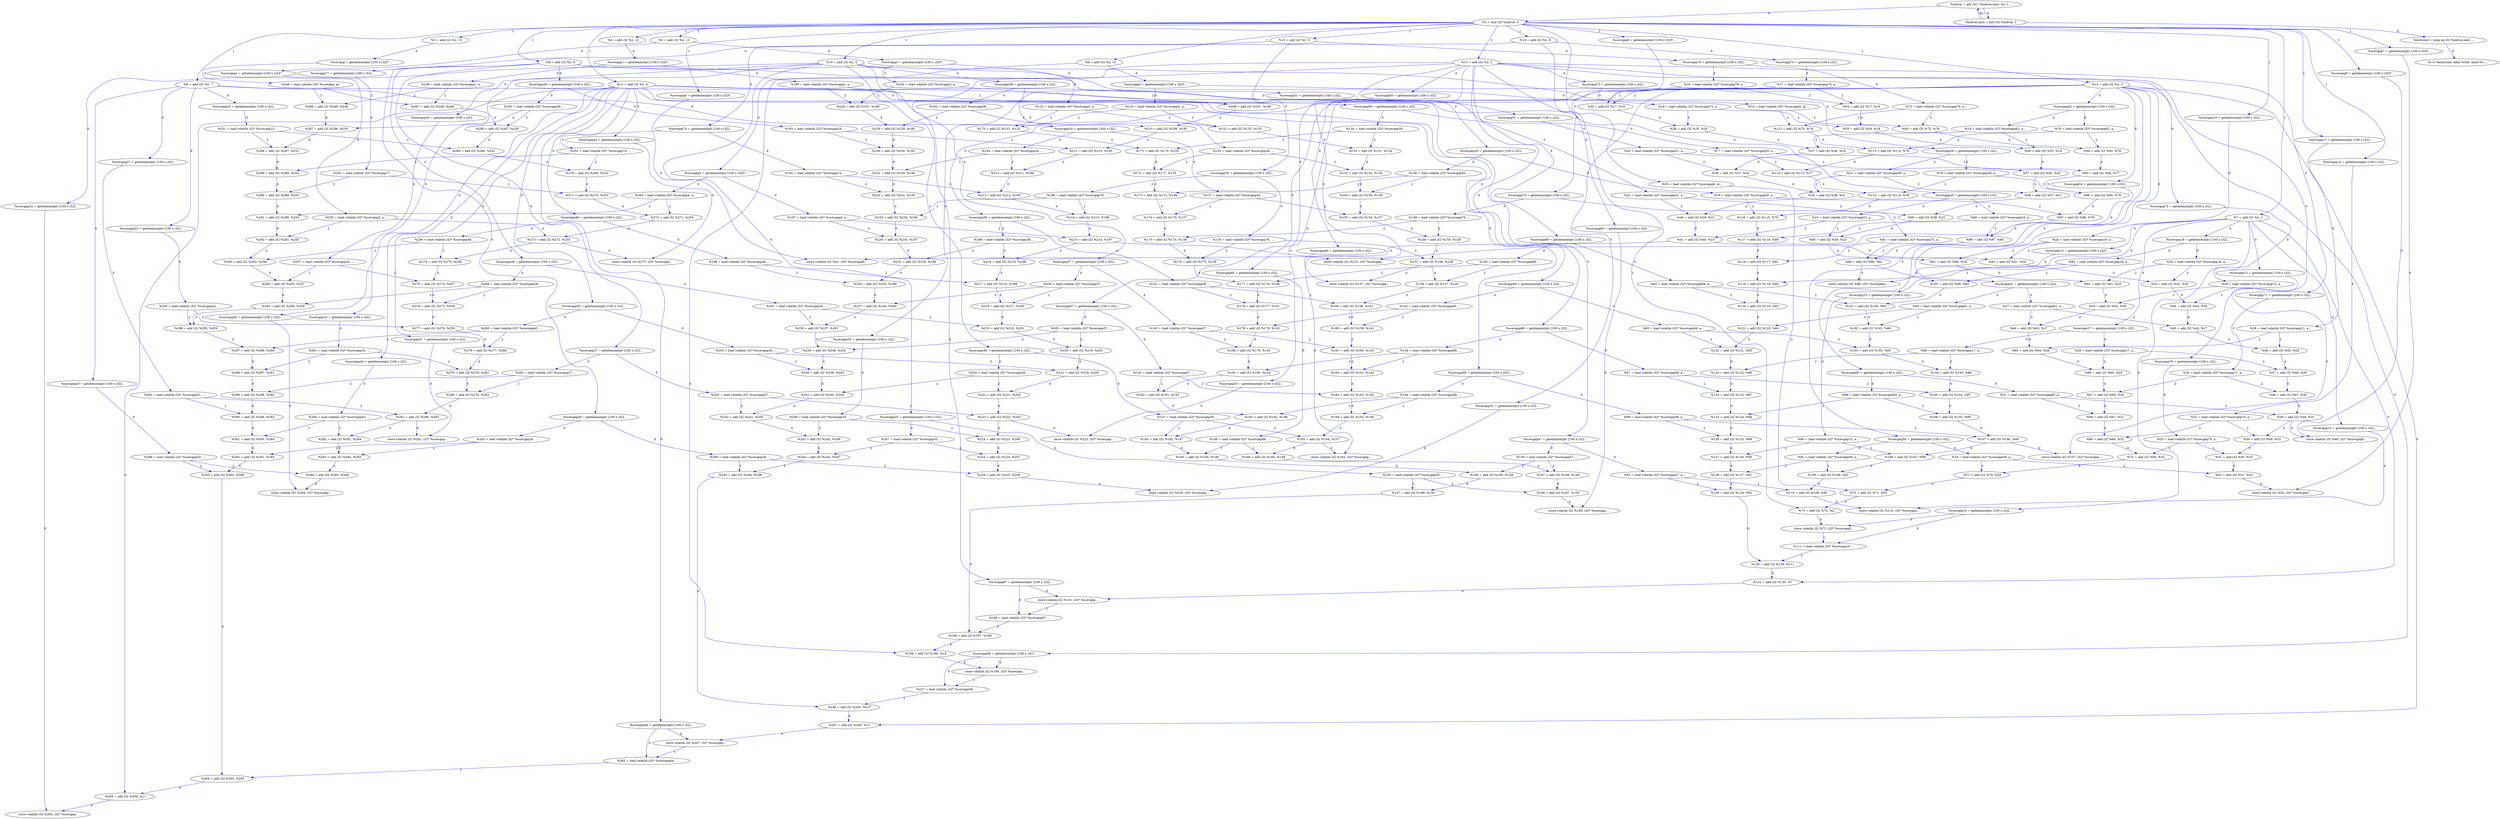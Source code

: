 digraph {
Node0x2b7f770[label="  %2 = mul i32 %indvar, 5"];
Node0x2b7f5f0[label="  %indvar = phi i32 [ %indvar.next, %1 ]..."];
Node0x2b7f5f0 -> Node0x2b7f770[label="0",color=blue];
Node0x2b6faf0[label="  %indvar.next = add i32 %indvar, 1"];
Node0x2b7f5f0 -> Node0x2b6faf0[label="0",color=blue];
Node0x2b7f920[label="  %3 = add i32 %2, 13"];
Node0x2b7f770 -> Node0x2b7f920[label="1",color=blue];
Node0x2b7fc80[label="  %4 = add i32 %2, 12"];
Node0x2b7f770 -> Node0x2b7fc80[label="1",color=blue];
Node0x2b7ffe0[label="  %5 = add i32 %2, 11"];
Node0x2b7f770 -> Node0x2b7ffe0[label="1",color=blue];
Node0x2b7d0a0[label="  %6 = add i32 %2, 10"];
Node0x2b7f770 -> Node0x2b7d0a0[label="1",color=blue];
Node0x2ab2a20[label="  %scevgep6 = getelementptr [100 x i32]*..."];
Node0x2b7f770 -> Node0x2ab2a20[label="1",color=blue];
Node0x2ab2bd0[label="  %scevgep7 = getelementptr [100 x i32]*..."];
Node0x2b7f770 -> Node0x2ab2bd0[label="1",color=blue];
Node0x2ab2d80[label="  %scevgep8 = getelementptr [100 x i32]*..."];
Node0x2b7f770 -> Node0x2ab2d80[label="1",color=blue];
Node0x2ab2f30[label="  %scevgep9 = getelementptr [100 x i32]*..."];
Node0x2b7f770 -> Node0x2ab2f30[label="1",color=blue];
Node0x2b87a70[label="  %scevgep10 = getelementptr [100 x i32]..."];
Node0x2b7f770 -> Node0x2b87a70[label="1",color=blue];
Node0x2b87be0[label="  %scevgep11 = getelementptr [100 x i32]..."];
Node0x2b7f770 -> Node0x2b87be0[label="1",color=blue];
Node0x2b87f70[label="  %7 = add i32 %2, 1"];
Node0x2b7f770 -> Node0x2b87f70[label="1",color=blue];
Node0x2b8a720[label="  %scevgep19 = getelementptr [100 x i32]..."];
Node0x2b7f770 -> Node0x2b8a720[label="1",color=blue];
Node0x2b88ec0[label="  %8 = add i32 %2, 7"];
Node0x2b7f770 -> Node0x2b88ec0[label="1",color=blue];
Node0x2b8c6c0[label="  %9 = add i32 %2, 6"];
Node0x2b7f770 -> Node0x2b8c6c0[label="1",color=blue];
Node0x2b88fd0[label="  %10 = add i32 %2, 5"];
Node0x2b7f770 -> Node0x2b88fd0[label="1",color=blue];
Node0x2b5a5a0[label="  %11 = add i32 %2, 4"];
Node0x2b7f770 -> Node0x2b5a5a0[label="1",color=blue];
Node0x2ab1d30[label="  %12 = add i32 %2, 3"];
Node0x2b7f770 -> Node0x2ab1d30[label="1",color=blue];
Node0x2b80340[label="  %13 = add i32 %2, 2"];
Node0x2b7f770 -> Node0x2b80340[label="1",color=blue];
Node0x2abaee0[label="  %14 = add i32 %2, 8"];
Node0x2b7f770 -> Node0x2abaee0[label="1",color=blue];
Node0x2b56960[label="  %15 = add i32 %2, 9"];
Node0x2b7f770 -> Node0x2b56960[label="1",color=blue];
Node0x2b6c450[label="  %73 = add i32 %72, %2"];
Node0x2b7f770 -> Node0x2b6c450[label="1",color=blue];
Node0x2b7fad0[label="  %scevgep = getelementptr [100 x i32]* ..."];
Node0x2b7f920 -> Node0x2b7fad0[label="0",color=blue];
Node0x2ba3c80[label="  %248 = load volatile i32* %scevgep, al..."];
Node0x2b7fad0 -> Node0x2ba3c80[label="0",color=blue];
Node0x2b7fe30[label="  %scevgep1 = getelementptr [100 x i32]*..."];
Node0x2b7fc80 -> Node0x2b7fe30[label="0",color=blue];
Node0x2ba0560[label="  %190 = load volatile i32* %scevgep1, a..."];
Node0x2b7fe30 -> Node0x2ba0560[label="0",color=blue];
Node0x2ba3d60[label="  %249 = load volatile i32* %scevgep1, a..."];
Node0x2b7fe30 -> Node0x2ba3d60[label="0",color=blue];
Node0x2b80190[label="  %scevgep2 = getelementptr [100 x i32]*..."];
Node0x2b7ffe0 -> Node0x2b80190[label="0",color=blue];
Node0x2b81d70[label="  %scevgep3 = getelementptr [100 x i32]*..."];
Node0x2b7ffe0 -> Node0x2b81d70[label="0",color=blue];
Node0x2ba42a0[label="  %255 = load volatile i32* %scevgep2, a..."];
Node0x2b80190 -> Node0x2ba42a0[label="0",color=blue];
Node0x2b70f40[label="  %132 = load volatile i32* %scevgep3, a..."];
Node0x2b81d70 -> Node0x2b70f40[label="0",color=blue];
Node0x2ba0640[label="  %191 = load volatile i32* %scevgep3, a..."];
Node0x2b81d70 -> Node0x2ba0640[label="0",color=blue];
Node0x2b7d250[label="  %scevgep4 = getelementptr [100 x i32]*..."];
Node0x2b7d0a0 -> Node0x2b7d250[label="0",color=blue];
Node0x2b7c660[label="  %scevgep5 = getelementptr [100 x i32]*..."];
Node0x2b7d0a0 -> Node0x2b7c660[label="0",color=blue];
Node0x2ba0b80[label="  %197 = load volatile i32* %scevgep4, a..."];
Node0x2b7d250 -> Node0x2ba0b80[label="0",color=blue];
Node0x2ba41c0[label="  %254 = load volatile i32* %scevgep4, a..."];
Node0x2b7d250 -> Node0x2ba41c0[label="0",color=blue];
Node0x2b6c6f0[label="  %74 = load volatile i32* %scevgep5, al..."];
Node0x2b7c660 -> Node0x2b6c6f0[label="0",color=blue];
Node0x2b71020[label="  %133 = load volatile i32* %scevgep5, a..."];
Node0x2b7c660 -> Node0x2b71020[label="0",color=blue];
Node0x2b61960[label="  %53 = load volatile i32* %scevgep6, al..."];
Node0x2ab2a20 -> Node0x2b61960[label="0",color=blue];
Node0x2b61880[label="  store volatile i32 %52, i32* %scevgep7..."];
Node0x2ab2bd0 -> Node0x2b61880[label="0",color=blue];
Node0x2b61500[label="  store volatile i32 %49, i32* %scevgep8..."];
Node0x2ab2d80 -> Node0x2b61500[label="0",color=blue];
Node0x2b63cc0[label="  store volatile i32 %41, i32* %scevgep9..."];
Node0x2ab2f30 -> Node0x2b63cc0[label="0",color=blue];
Node0x2b5e310[label="  %32 = load volatile i32* %scevgep10, a..."];
Node0x2b87a70 -> Node0x2b5e310[label="0",color=blue];
Node0x2b693a0[label="  %28 = load volatile i32* %scevgep11, a..."];
Node0x2b87be0 -> Node0x2b693a0[label="0",color=blue];
Node0x2b88120[label="  %scevgep12 = getelementptr [100 x i32]..."];
Node0x2b87f70 -> Node0x2b88120[label="0",color=blue];
Node0x2b882d0[label="  %scevgep13 = getelementptr [100 x i32]..."];
Node0x2b87f70 -> Node0x2b882d0[label="0",color=blue];
Node0x2b88480[label="  %scevgep14 = getelementptr [100 x i32]..."];
Node0x2b87f70 -> Node0x2b88480[label="0",color=blue];
Node0x2b88630[label="  %scevgep15 = getelementptr [100 x i32]..."];
Node0x2b87f70 -> Node0x2b88630[label="0",color=blue];
Node0x2b887e0[label="  %scevgep16 = getelementptr [100 x i32]..."];
Node0x2b87f70 -> Node0x2b887e0[label="0",color=blue];
Node0x2b88990[label="  %scevgep17 = getelementptr [100 x i32]..."];
Node0x2b87f70 -> Node0x2b88990[label="0",color=blue];
Node0x2b88b40[label="  %scevgep18 = getelementptr [100 x i32]..."];
Node0x2b87f70 -> Node0x2b88b40[label="0",color=blue];
Node0x2b70ca0[label="  %131 = add i32 %130, %7"];
Node0x2b87f70 -> Node0x2b70ca0[label="0",color=blue];
Node0x2b6af60[label="  store volatile i32 %110, i32* %scevgep..."];
Node0x2b88120 -> Node0x2b6af60[label="0",color=blue];
Node0x2b6abe0[label="  store volatile i32 %107, i32* %scevgep..."];
Node0x2b882d0 -> Node0x2b6abe0[label="0",color=blue];
Node0x2b6ddb0[label="  store volatile i32 %99, i32* %scevgep1..."];
Node0x2b88480 -> Node0x2b6ddb0[label="0",color=blue];
Node0x2b6d4f0[label="  %90 = load volatile i32* %scevgep15, a..."];
Node0x2b88630 -> Node0x2b6d4f0[label="0",color=blue];
Node0x2b6c530[label="  store volatile i32 %73, i32* %scevgep1..."];
Node0x2b887e0 -> Node0x2b6c530[label="0",color=blue];
Node0x2b6b040[label="  %111 = load volatile i32* %scevgep16, ..."];
Node0x2b887e0 -> Node0x2b6b040[label="0",color=blue];
Node0x2b5e070[label="  %29 = load volatile i32* %scevgep17, a..."];
Node0x2b88990 -> Node0x2b5e070[label="0",color=blue];
Node0x2b6d170[label="  %86 = load volatile i32* %scevgep17, a..."];
Node0x2b88990 -> Node0x2b6d170[label="0",color=blue];
Node0x2b69100[label="  %25 = load volatile i32* %scevgep18, a..."];
Node0x2b88b40 -> Node0x2b69100[label="0",color=blue];
Node0x2b6cdf0[label="  %82 = load volatile i32* %scevgep18, a..."];
Node0x2b88b40 -> Node0x2b6cdf0[label="0",color=blue];
Node0x2b69020[label="  %24 = load volatile i32* %scevgep19, a..."];
Node0x2b8a720 -> Node0x2b69020[label="0",color=blue];
Node0x2b8bca0[label="  %scevgep20 = getelementptr [100 x i32]..."];
Node0x2b88ec0 -> Node0x2b8bca0[label="0",color=blue];
Node0x2b8be50[label="  %scevgep21 = getelementptr [100 x i32]..."];
Node0x2b88ec0 -> Node0x2b8be50[label="0",color=blue];
Node0x2b8c000[label="  %scevgep22 = getelementptr [100 x i32]..."];
Node0x2b88ec0 -> Node0x2b8c000[label="0",color=blue];
Node0x2b8c1b0[label="  %scevgep23 = getelementptr [100 x i32]..."];
Node0x2b88ec0 -> Node0x2b8c1b0[label="0",color=blue];
Node0x2b8c360[label="  %scevgep24 = getelementptr [100 x i32]..."];
Node0x2b88ec0 -> Node0x2b8c360[label="0",color=blue];
Node0x2b8c510[label="  %scevgep25 = getelementptr [100 x i32]..."];
Node0x2b88ec0 -> Node0x2b8c510[label="0",color=blue];
Node0x2ba4c40[label="  %266 = load volatile i32* %scevgep20, ..."];
Node0x2b8bca0 -> Node0x2ba4c40[label="0",color=blue];
Node0x2ba49a0[label="  %263 = load volatile i32* %scevgep21, ..."];
Node0x2b8be50 -> Node0x2ba49a0[label="0",color=blue];
Node0x2ba4620[label="  %259 = load volatile i32* %scevgep22, ..."];
Node0x2b8c000 -> Node0x2ba4620[label="0",color=blue];
Node0x2ba3f20[label="  %251 = load volatile i32* %scevgep23, ..."];
Node0x2b8c1b0 -> Node0x2ba3f20[label="0",color=blue];
Node0x2b713a0[label="  %137 = load volatile i32* %scevgep24, ..."];
Node0x2b8c360 -> Node0x2b713a0[label="0",color=blue];
Node0x2ba08e0[label="  %194 = load volatile i32* %scevgep24, ..."];
Node0x2b8c360 -> Node0x2ba08e0[label="0",color=blue];
Node0x2b1a2c0[label="  %23 = load volatile i32* %scevgep25, a..."];
Node0x2b8c510 -> Node0x2b1a2c0[label="0",color=blue];
Node0x2b6cc30[label="  %80 = load volatile i32* %scevgep25, a..."];
Node0x2b8c510 -> Node0x2b6cc30[label="0",color=blue];
Node0x2b8cab0[label="  %scevgep26 = getelementptr [100 x i32]..."];
Node0x2b8c6c0 -> Node0x2b8cab0[label="0",color=blue];
Node0x2b8cc30[label="  %scevgep27 = getelementptr [100 x i32]..."];
Node0x2b8c6c0 -> Node0x2b8cc30[label="0",color=blue];
Node0x2b8cde0[label="  %scevgep28 = getelementptr [100 x i32]..."];
Node0x2b8c6c0 -> Node0x2b8cde0[label="0",color=blue];
Node0x2b8d1d0[label="  %scevgep29 = getelementptr [100 x i32]..."];
Node0x2b8c6c0 -> Node0x2b8d1d0[label="0",color=blue];
Node0x2b8d350[label="  %scevgep30 = getelementptr [100 x i32]..."];
Node0x2b8c6c0 -> Node0x2b8d350[label="0",color=blue];
Node0x2b8d500[label="  %scevgep31 = getelementptr [100 x i32]..."];
Node0x2b8c6c0 -> Node0x2b8d500[label="0",color=blue];
Node0x2ba1520[label="  %208 = load volatile i32* %scevgep26, ..."];
Node0x2b8cab0 -> Node0x2ba1520[label="0",color=blue];
Node0x2ba4b60[label="  %265 = load volatile i32* %scevgep26, ..."];
Node0x2b8cab0 -> Node0x2ba4b60[label="0",color=blue];
Node0x2ba1280[label="  %205 = load volatile i32* %scevgep27, ..."];
Node0x2b8cc30 -> Node0x2ba1280[label="0",color=blue];
Node0x2ba48c0[label="  %262 = load volatile i32* %scevgep27, ..."];
Node0x2b8cc30 -> Node0x2ba48c0[label="0",color=blue];
Node0x2ba0f00[label="  %201 = load volatile i32* %scevgep28, ..."];
Node0x2b8cde0 -> Node0x2ba0f00[label="0",color=blue];
Node0x2ba4540[label="  %258 = load volatile i32* %scevgep28, ..."];
Node0x2b8cde0 -> Node0x2ba4540[label="0",color=blue];
Node0x2ba0800[label="  %193 = load volatile i32* %scevgep29, ..."];
Node0x2b8d1d0 -> Node0x2ba0800[label="0",color=blue];
Node0x2ba3e40[label="  %250 = load volatile i32* %scevgep29, ..."];
Node0x2b8d1d0 -> Node0x2ba3e40[label="0",color=blue];
Node0x2b6cb50[label="  %79 = load volatile i32* %scevgep30, a..."];
Node0x2b8d350 -> Node0x2b6cb50[label="0",color=blue];
Node0x2b712c0[label="  %136 = load volatile i32* %scevgep30, ..."];
Node0x2b8d350 -> Node0x2b712c0[label="0",color=blue];
Node0x2b1a1e0[label="  %22 = load volatile i32* %scevgep31, a..."];
Node0x2b8d500 -> Node0x2b1a1e0[label="0",color=blue];
Node0x2b670a0[label="  %scevgep32 = getelementptr [100 x i32]..."];
Node0x2b88fd0 -> Node0x2b670a0[label="0",color=blue];
Node0x2b67220[label="  %scevgep33 = getelementptr [100 x i32]..."];
Node0x2b88fd0 -> Node0x2b67220[label="0",color=blue];
Node0x2b675d0[label="  %scevgep34 = getelementptr [100 x i32]..."];
Node0x2b88fd0 -> Node0x2b675d0[label="0",color=blue];
Node0x2abb720[label="  %scevgep35 = getelementptr [100 x i32]..."];
Node0x2b88fd0 -> Node0x2abb720[label="0",color=blue];
Node0x2b7f400[label="  %scevgep36 = getelementptr [100 x i32]..."];
Node0x2b88fd0 -> Node0x2b7f400[label="0",color=blue];
Node0x2b8baf0[label="  %scevgep37 = getelementptr [100 x i32]..."];
Node0x2b88fd0 -> Node0x2b8baf0[label="0",color=blue];
Node0x2b54f60[label="  %scevgep38 = getelementptr [100 x i32]..."];
Node0x2b88fd0 -> Node0x2b54f60[label="0",color=blue];
Node0x2b1a410[label="  %scevgep39 = getelementptr [100 x i32]..."];
Node0x2b88fd0 -> Node0x2b1a410[label="0",color=blue];
Node0x2b6fa10[label="  store volatile i32 %305, i32* %scevgep..."];
Node0x2b670a0 -> Node0x2b6fa10[label="0",color=blue];
Node0x2ba47e0[label="  %261 = load volatile i32* %scevgep33, ..."];
Node0x2b67220 -> Node0x2ba47e0[label="0",color=blue];
Node0x2ba4460[label="  %257 = load volatile i32* %scevgep34, ..."];
Node0x2b675d0 -> Node0x2ba4460[label="0",color=blue];
Node0x2b71f00[label="  %150 = load volatile i32* %scevgep35, ..."];
Node0x2abb720 -> Node0x2b71f00[label="0",color=blue];
Node0x2ba1440[label="  %207 = load volatile i32* %scevgep35, ..."];
Node0x2abb720 -> Node0x2ba1440[label="0",color=blue];
Node0x2b71c60[label="  %147 = load volatile i32* %scevgep36, ..."];
Node0x2b7f400 -> Node0x2b71c60[label="0",color=blue];
Node0x2ba11a0[label="  %204 = load volatile i32* %scevgep36, ..."];
Node0x2b7f400 -> Node0x2ba11a0[label="0",color=blue];
Node0x2b718e0[label="  %143 = load volatile i32* %scevgep37, ..."];
Node0x2b8baf0 -> Node0x2b718e0[label="0",color=blue];
Node0x2ba0e20[label="  %200 = load volatile i32* %scevgep37, ..."];
Node0x2b8baf0 -> Node0x2ba0e20[label="0",color=blue];
Node0x2b711e0[label="  %135 = load volatile i32* %scevgep38, ..."];
Node0x2b54f60 -> Node0x2b711e0[label="0",color=blue];
Node0x2ba0720[label="  %192 = load volatile i32* %scevgep38, ..."];
Node0x2b54f60 -> Node0x2ba0720[label="0",color=blue];
Node0x2b1a100[label="  %21 = load volatile i32* %scevgep39, a..."];
Node0x2b1a410 -> Node0x2b1a100[label="0",color=blue];
Node0x2b6ca70[label="  %78 = load volatile i32* %scevgep39, a..."];
Node0x2b1a410 -> Node0x2b6ca70[label="0",color=blue];
Node0x2b80510[label="  %scevgep40 = getelementptr [100 x i32]..."];
Node0x2b5a5a0 -> Node0x2b80510[label="0",color=blue];
Node0x2ab43e0[label="  %scevgep41 = getelementptr [100 x i32]..."];
Node0x2b5a5a0 -> Node0x2ab43e0[label="0",color=blue];
Node0x2a9b840[label="  %scevgep42 = getelementptr [100 x i32]..."];
Node0x2b5a5a0 -> Node0x2a9b840[label="0",color=blue];
Node0x2a9b9e0[label="  %scevgep43 = getelementptr [100 x i32]..."];
Node0x2b5a5a0 -> Node0x2a9b9e0[label="0",color=blue];
Node0x2a9bb80[label="  %scevgep44 = getelementptr [100 x i32]..."];
Node0x2b5a5a0 -> Node0x2a9bb80[label="0",color=blue];
Node0x2a9d350[label="  %scevgep45 = getelementptr [100 x i32]..."];
Node0x2b5a5a0 -> Node0x2a9d350[label="0",color=blue];
Node0x2a9d690[label="  %scevgep46 = getelementptr [100 x i32]..."];
Node0x2b5a5a0 -> Node0x2a9d690[label="0",color=blue];
Node0x2a9d830[label="  %scevgep47 = getelementptr [100 x i32]..."];
Node0x2b5a5a0 -> Node0x2a9d830[label="0",color=blue];
Node0x2a9dae0[label="  %scevgep48 = getelementptr [100 x i32]..."];
Node0x2b5a5a0 -> Node0x2a9dae0[label="0",color=blue];
Node0x2ab02b0[label="  %scevgep49 = getelementptr [100 x i32]..."];
Node0x2b5a5a0 -> Node0x2ab02b0[label="0",color=blue];
Node0x2ab2710[label="  %scevgep50 = getelementptr [100 x i32]..."];
Node0x2b5a5a0 -> Node0x2ab2710[label="0",color=blue];
Node0x2aaf780[label="  %scevgep51 = getelementptr [100 x i32]..."];
Node0x2b5a5a0 -> Node0x2aaf780[label="0",color=blue];
Node0x2b6f930[label="  %305 = add i32 %304, %11"];
Node0x2b5a5a0 -> Node0x2b6f930[label="0",color=blue];
Node0x2b6e6d0[label="  store volatile i32 %284, i32* %scevgep..."];
Node0x2b80510 -> Node0x2b6e6d0[label="0",color=blue];
Node0x2b6e2f0[label="  store volatile i32 %281, i32* %scevgep..."];
Node0x2ab43e0 -> Node0x2b6e2f0[label="0",color=blue];
Node0x2ba5340[label="  store volatile i32 %273, i32* %scevgep..."];
Node0x2a9b840 -> Node0x2ba5340[label="0",color=blue];
Node0x2ba4a80[label="  %264 = load volatile i32* %scevgep43, ..."];
Node0x2a9b9e0 -> Node0x2ba4a80[label="0",color=blue];
Node0x2ba3ac0[label="  store volatile i32 %247, i32* %scevgep..."];
Node0x2a9bb80 -> Node0x2ba3ac0[label="0",color=blue];
Node0x2b6e7b0[label="  %285 = load volatile i32* %scevgep44, ..."];
Node0x2a9bb80 -> Node0x2b6e7b0[label="0",color=blue];
Node0x2ba10c0[label="  %203 = load volatile i32* %scevgep45, ..."];
Node0x2a9d350 -> Node0x2ba10c0[label="0",color=blue];
Node0x2ba4700[label="  %260 = load volatile i32* %scevgep45, ..."];
Node0x2a9d350 -> Node0x2ba4700[label="0",color=blue];
Node0x2ba0d40[label="  %199 = load volatile i32* %scevgep46, ..."];
Node0x2a9d690 -> Node0x2ba0d40[label="0",color=blue];
Node0x2ba4380[label="  %256 = load volatile i32* %scevgep46, ..."];
Node0x2a9d690 -> Node0x2ba4380[label="0",color=blue];
Node0x2b6d6b0[label="  %92 = load volatile i32* %scevgep47, a..."];
Node0x2a9d830 -> Node0x2b6d6b0[label="0",color=blue];
Node0x2b71e20[label="  %149 = load volatile i32* %scevgep47, ..."];
Node0x2a9d830 -> Node0x2b71e20[label="0",color=blue];
Node0x2b6d410[label="  %89 = load volatile i32* %scevgep48, a..."];
Node0x2a9dae0 -> Node0x2b6d410[label="0",color=blue];
Node0x2b71b80[label="  %146 = load volatile i32* %scevgep48, ..."];
Node0x2a9dae0 -> Node0x2b71b80[label="0",color=blue];
Node0x2b6d090[label="  %85 = load volatile i32* %scevgep49, a..."];
Node0x2ab02b0 -> Node0x2b6d090[label="0",color=blue];
Node0x2b71800[label="  %142 = load volatile i32* %scevgep49, ..."];
Node0x2ab02b0 -> Node0x2b71800[label="0",color=blue];
Node0x2b6c990[label="  %77 = load volatile i32* %scevgep50, a..."];
Node0x2ab2710 -> Node0x2b6c990[label="0",color=blue];
Node0x2b71100[label="  %134 = load volatile i32* %scevgep50, ..."];
Node0x2ab2710 -> Node0x2b71100[label="0",color=blue];
Node0x2b1a020[label="  %20 = load volatile i32* %scevgep51, a..."];
Node0x2aaf780 -> Node0x2b1a020[label="0",color=blue];
Node0x2b66e60[label="  %scevgep52 = getelementptr [100 x i32]..."];
Node0x2ab1d30 -> Node0x2b66e60[label="0",color=blue];
Node0x2b673d0[label="  %scevgep53 = getelementptr [100 x i32]..."];
Node0x2ab1d30 -> Node0x2b673d0[label="0",color=blue];
Node0x2b79170[label="  %scevgep54 = getelementptr [100 x i32]..."];
Node0x2ab1d30 -> Node0x2b79170[label="0",color=blue];
Node0x2b79370[label="  %scevgep55 = getelementptr [100 x i32]..."];
Node0x2ab1d30 -> Node0x2b79370[label="0",color=blue];
Node0x2b79570[label="  %scevgep56 = getelementptr [100 x i32]..."];
Node0x2ab1d30 -> Node0x2b79570[label="0",color=blue];
Node0x2b79a80[label="  %scevgep57 = getelementptr [100 x i32]..."];
Node0x2ab1d30 -> Node0x2b79a80[label="0",color=blue];
Node0x2b7c190[label="  %scevgep58 = getelementptr [100 x i32]..."];
Node0x2ab1d30 -> Node0x2b7c190[label="0",color=blue];
Node0x2b7caf0[label="  %scevgep59 = getelementptr [100 x i32]..."];
Node0x2ab1d30 -> Node0x2b7caf0[label="0",color=blue];
Node0x2b7ccf0[label="  %scevgep60 = getelementptr [100 x i32]..."];
Node0x2ab1d30 -> Node0x2b7ccf0[label="0",color=blue];
Node0x2b79770[label="  %scevgep61 = getelementptr [100 x i32]..."];
Node0x2ab1d30 -> Node0x2b79770[label="0",color=blue];
Node0x2b7d7c0[label="  %scevgep62 = getelementptr [100 x i32]..."];
Node0x2ab1d30 -> Node0x2b7d7c0[label="0",color=blue];
Node0x2ba39e0[label="  %247 = add i32 %246, %12"];
Node0x2ab1d30 -> Node0x2ba39e0[label="0",color=blue];
Node0x2ba2780[label="  store volatile i32 %226, i32* %scevgep..."];
Node0x2b66e60 -> Node0x2ba2780[label="0",color=blue];
Node0x2ba2400[label="  store volatile i32 %223, i32* %scevgep..."];
Node0x2b673d0 -> Node0x2ba2400[label="0",color=blue];
Node0x2ba1c20[label="  store volatile i32 %215, i32* %scevgep..."];
Node0x2b79170 -> Node0x2ba1c20[label="0",color=blue];
Node0x2ba1360[label="  %206 = load volatile i32* %scevgep55, ..."];
Node0x2b79370 -> Node0x2ba1360[label="0",color=blue];
Node0x2ba03a0[label="  store volatile i32 %189, i32* %scevgep..."];
Node0x2b79570 -> Node0x2ba03a0[label="0",color=blue];
Node0x2ba2860[label="  %227 = load volatile i32* %scevgep56, ..."];
Node0x2b79570 -> Node0x2ba2860[label="0",color=blue];
Node0x2b71aa0[label="  %145 = load volatile i32* %scevgep57, ..."];
Node0x2b79a80 -> Node0x2b71aa0[label="0",color=blue];
Node0x2ba0fe0[label="  %202 = load volatile i32* %scevgep57, ..."];
Node0x2b79a80 -> Node0x2ba0fe0[label="0",color=blue];
Node0x2b71720[label="  %141 = load volatile i32* %scevgep58, ..."];
Node0x2b7c190 -> Node0x2b71720[label="0",color=blue];
Node0x2ba0c60[label="  %198 = load volatile i32* %scevgep58, ..."];
Node0x2b7c190 -> Node0x2ba0c60[label="0",color=blue];
Node0x2b5e4d0[label="  %34 = load volatile i32* %scevgep59, a..."];
Node0x2b7caf0 -> Node0x2b5e4d0[label="0",color=blue];
Node0x2b6d5d0[label="  %91 = load volatile i32* %scevgep59, a..."];
Node0x2b7caf0 -> Node0x2b6d5d0[label="0",color=blue];
Node0x2b5e230[label="  %31 = load volatile i32* %scevgep60, a..."];
Node0x2b7ccf0 -> Node0x2b5e230[label="0",color=blue];
Node0x2b6d330[label="  %88 = load volatile i32* %scevgep60, a..."];
Node0x2b7ccf0 -> Node0x2b6d330[label="0",color=blue];
Node0x2b692c0[label="  %27 = load volatile i32* %scevgep61, a..."];
Node0x2b79770 -> Node0x2b692c0[label="0",color=blue];
Node0x2b6cfb0[label="  %84 = load volatile i32* %scevgep61, a..."];
Node0x2b79770 -> Node0x2b6cfb0[label="0",color=blue];
Node0x2b1ab90[label="  %19 = load volatile i32* %scevgep62, a..."];
Node0x2b7d7c0 -> Node0x2b1ab90[label="0",color=blue];
Node0x2b6c8b0[label="  %76 = load volatile i32* %scevgep62, a..."];
Node0x2b7d7c0 -> Node0x2b6c8b0[label="0",color=blue];
Node0x2b88cf0[label="  %scevgep63 = getelementptr [100 x i32]..."];
Node0x2b80340 -> Node0x2b88cf0[label="0",color=blue];
Node0x2b8c870[label="  %scevgep64 = getelementptr [100 x i32]..."];
Node0x2b80340 -> Node0x2b8c870[label="0",color=blue];
Node0x2b8cf90[label="  %scevgep65 = getelementptr [100 x i32]..."];
Node0x2b80340 -> Node0x2b8cf90[label="0",color=blue];
Node0x2b59b70[label="  %scevgep66 = getelementptr [100 x i32]..."];
Node0x2b80340 -> Node0x2b59b70[label="0",color=blue];
Node0x2a9d4f0[label="  %scevgep67 = getelementptr [100 x i32]..."];
Node0x2b80340 -> Node0x2a9d4f0[label="0",color=blue];
Node0x2ab24a0[label="  %scevgep68 = getelementptr [100 x i32]..."];
Node0x2b80340 -> Node0x2ab24a0[label="0",color=blue];
Node0x2b577d0[label="  %scevgep69 = getelementptr [100 x i32]..."];
Node0x2b80340 -> Node0x2b577d0[label="0",color=blue];
Node0x2aaf4a0[label="  %scevgep70 = getelementptr [100 x i32]..."];
Node0x2b80340 -> Node0x2aaf4a0[label="0",color=blue];
Node0x2aaf580[label="  %scevgep71 = getelementptr [100 x i32]..."];
Node0x2b80340 -> Node0x2aaf580[label="0",color=blue];
Node0x2ab8680[label="  %scevgep72 = getelementptr [100 x i32]..."];
Node0x2b80340 -> Node0x2ab8680[label="0",color=blue];
Node0x2ab8760[label="  %scevgep73 = getelementptr [100 x i32]..."];
Node0x2b80340 -> Node0x2ab8760[label="0",color=blue];
Node0x2ba02c0[label="  %189 = add i32 %188, %13"];
Node0x2b80340 -> Node0x2ba02c0[label="0",color=blue];
Node0x2b9f060[label="  store volatile i32 %168, i32* %scevgep..."];
Node0x2b88cf0 -> Node0x2b9f060[label="0",color=blue];
Node0x2b9ece0[label="  store volatile i32 %165, i32* %scevgep..."];
Node0x2b8c870 -> Node0x2b9ece0[label="0",color=blue];
Node0x2b9e500[label="  store volatile i32 %157, i32* %scevgep..."];
Node0x2b8cf90 -> Node0x2b9e500[label="0",color=blue];
Node0x2b71d40[label="  %148 = load volatile i32* %scevgep66, ..."];
Node0x2b59b70 -> Node0x2b71d40[label="0",color=blue];
Node0x2b70d80[label="  store volatile i32 %131, i32* %scevgep..."];
Node0x2a9d4f0 -> Node0x2b70d80[label="0",color=blue];
Node0x2b9f140[label="  %169 = load volatile i32* %scevgep67, ..."];
Node0x2a9d4f0 -> Node0x2b9f140[label="0",color=blue];
Node0x2b6d250[label="  %87 = load volatile i32* %scevgep68, a..."];
Node0x2ab24a0 -> Node0x2b6d250[label="0",color=blue];
Node0x2b719c0[label="  %144 = load volatile i32* %scevgep68, ..."];
Node0x2ab24a0 -> Node0x2b719c0[label="0",color=blue];
Node0x2b6ced0[label="  %83 = load volatile i32* %scevgep69, a..."];
Node0x2b577d0 -> Node0x2b6ced0[label="0",color=blue];
Node0x2b71640[label="  %140 = load volatile i32* %scevgep69, ..."];
Node0x2b577d0 -> Node0x2b71640[label="0",color=blue];
Node0x2b5e3f0[label="  %33 = load volatile i32* %scevgep70, a..."];
Node0x2aaf4a0 -> Node0x2b5e3f0[label="0",color=blue];
Node0x2b5e150[label="  %30 = load volatile i32* %scevgep71, a..."];
Node0x2aaf580 -> Node0x2b5e150[label="0",color=blue];
Node0x2b691e0[label="  %26 = load volatile i32* %scevgep72, a..."];
Node0x2ab8680 -> Node0x2b691e0[label="0",color=blue];
Node0x2b1aab0[label="  %18 = load volatile i32* %scevgep73, a..."];
Node0x2ab8760 -> Node0x2b1aab0[label="0",color=blue];
Node0x2abafc0[label="  %scevgep74 = getelementptr [100 x i32]..."];
Node0x2abaee0 -> Node0x2abafc0[label="0",color=blue];
Node0x2b8dd00[label="  %scevgep75 = getelementptr [100 x i32]..."];
Node0x2abaee0 -> Node0x2b8dd00[label="0",color=blue];
Node0x2b8dde0[label="  %scevgep76 = getelementptr [100 x i32]..."];
Node0x2abaee0 -> Node0x2b8dde0[label="0",color=blue];
Node0x2ba09c0[label="  %195 = load volatile i32* %scevgep74, ..."];
Node0x2abafc0 -> Node0x2ba09c0[label="0",color=blue];
Node0x2ba4000[label="  %252 = load volatile i32* %scevgep74, ..."];
Node0x2abafc0 -> Node0x2ba4000[label="0",color=blue];
Node0x2b6cd10[label="  %81 = load volatile i32* %scevgep75, a..."];
Node0x2b8dd00 -> Node0x2b6cd10[label="0",color=blue];
Node0x2b71480[label="  %138 = load volatile i32* %scevgep75, ..."];
Node0x2b8dd00 -> Node0x2b71480[label="0",color=blue];
Node0x2b1a9d0[label="  %17 = load volatile i32* %scevgep76, a..."];
Node0x2b8dde0 -> Node0x2b1a9d0[label="0",color=blue];
Node0x2b56a40[label="  %scevgep77 = getelementptr [100 x i32]..."];
Node0x2b56960 -> Node0x2b56a40[label="0",color=blue];
Node0x2b78eb0[label="  %scevgep78 = getelementptr [100 x i32]..."];
Node0x2b56960 -> Node0x2b78eb0[label="0",color=blue];
Node0x2b78f90[label="  %scevgep79 = getelementptr [100 x i32]..."];
Node0x2b56960 -> Node0x2b78f90[label="0",color=blue];
Node0x2ba40e0[label="  %253 = load volatile i32* %scevgep77, ..."];
Node0x2b56a40 -> Node0x2ba40e0[label="0",color=blue];
Node0x2b71560[label="  %139 = load volatile i32* %scevgep78, ..."];
Node0x2b78eb0 -> Node0x2b71560[label="0",color=blue];
Node0x2ba0aa0[label="  %196 = load volatile i32* %scevgep78, ..."];
Node0x2b78eb0 -> Node0x2ba0aa0[label="0",color=blue];
Node0x2ab4200[label="  %16 = load volatile i32* %scevgep79, a..."];
Node0x2b78f90 -> Node0x2ab4200[label="0",color=blue];
Node0x2b6c7d0[label="  %75 = load volatile i32* %scevgep79, a..."];
Node0x2b78f90 -> Node0x2b6c7d0[label="0",color=blue];
Node0x2b5c730[label="  %35 = add i32 %17, %16"];
Node0x2ab4200 -> Node0x2b5c730[label="2",color=blue];
Node0x2b61a40[label="  %54 = add i32 %17, %16"];
Node0x2ab4200 -> Node0x2b61a40[label="2",color=blue];
Node0x2b1a9d0 -> Node0x2b5c730[label="2",color=blue];
Node0x2b1a9d0 -> Node0x2b61a40[label="2",color=blue];
Node0x2b5c840[label="  %36 = add i32 %35, %18"];
Node0x2b1aab0 -> Node0x2b5c840[label="2",color=blue];
Node0x2b61b20[label="  %55 = add i32 %54, %18"];
Node0x2b1aab0 -> Node0x2b61b20[label="2",color=blue];
Node0x2b5c920[label="  %37 = add i32 %36, %19"];
Node0x2b1ab90 -> Node0x2b5c920[label="2",color=blue];
Node0x2b61c00[label="  %56 = add i32 %55, %19"];
Node0x2b1ab90 -> Node0x2b61c00[label="2",color=blue];
Node0x2b5ca00[label="  %38 = add i32 %37, %20"];
Node0x2b1a020 -> Node0x2b5ca00[label="2",color=blue];
Node0x2b61ce0[label="  %57 = add i32 %56, %20"];
Node0x2b1a020 -> Node0x2b61ce0[label="2",color=blue];
Node0x2b5cae0[label="  %39 = add i32 %38, %21"];
Node0x2b1a100 -> Node0x2b5cae0[label="2",color=blue];
Node0x2b61dc0[label="  %58 = add i32 %57, %21"];
Node0x2b1a100 -> Node0x2b61dc0[label="2",color=blue];
Node0x2b5cbc0[label="  %40 = add i32 %39, %22"];
Node0x2b1a1e0 -> Node0x2b5cbc0[label="2",color=blue];
Node0x2b61ea0[label="  %59 = add i32 %58, %22"];
Node0x2b1a1e0 -> Node0x2b61ea0[label="2",color=blue];
Node0x2b63be0[label="  %41 = add i32 %40, %23"];
Node0x2b1a2c0 -> Node0x2b63be0[label="2",color=blue];
Node0x2b6b8f0[label="  %60 = add i32 %59, %23"];
Node0x2b1a2c0 -> Node0x2b6b8f0[label="2",color=blue];
Node0x2b63da0[label="  %42 = add i32 %41, %24"];
Node0x2b69020 -> Node0x2b63da0[label="2",color=blue];
Node0x2b6b9d0[label="  %61 = add i32 %60, %24"];
Node0x2b69020 -> Node0x2b6b9d0[label="2",color=blue];
Node0x2b63e80[label="  %43 = add i32 %42, %25"];
Node0x2b69100 -> Node0x2b63e80[label="2",color=blue];
Node0x2b6bab0[label="  %62 = add i32 %61, %25"];
Node0x2b69100 -> Node0x2b6bab0[label="2",color=blue];
Node0x2b63f60[label="  %44 = add i32 %43, %26"];
Node0x2b691e0 -> Node0x2b63f60[label="2",color=blue];
Node0x2b6bb90[label="  %63 = add i32 %62, %26"];
Node0x2b691e0 -> Node0x2b6bb90[label="2",color=blue];
Node0x2b64040[label="  %45 = add i32 %44, %27"];
Node0x2b692c0 -> Node0x2b64040[label="2",color=blue];
Node0x2b6bc70[label="  %64 = add i32 %63, %27"];
Node0x2b692c0 -> Node0x2b6bc70[label="2",color=blue];
Node0x2b64120[label="  %46 = add i32 %45, %28"];
Node0x2b693a0 -> Node0x2b64120[label="2",color=blue];
Node0x2b6bd50[label="  %65 = add i32 %64, %28"];
Node0x2b693a0 -> Node0x2b6bd50[label="2",color=blue];
Node0x2b64200[label="  %47 = add i32 %46, %29"];
Node0x2b5e070 -> Node0x2b64200[label="2",color=blue];
Node0x2b6be30[label="  %66 = add i32 %65, %29"];
Node0x2b5e070 -> Node0x2b6be30[label="2",color=blue];
Node0x2b642e0[label="  %48 = add i32 %47, %30"];
Node0x2b5e150 -> Node0x2b642e0[label="2",color=blue];
Node0x2b6bf10[label="  %67 = add i32 %66, %30"];
Node0x2b5e150 -> Node0x2b6bf10[label="2",color=blue];
Node0x2b61420[label="  %49 = add i32 %48, %31"];
Node0x2b5e230 -> Node0x2b61420[label="2",color=blue];
Node0x2b6bff0[label="  %68 = add i32 %67, %31"];
Node0x2b5e230 -> Node0x2b6bff0[label="2",color=blue];
Node0x2b615e0[label="  %50 = add i32 %49, %32"];
Node0x2b5e310 -> Node0x2b615e0[label="2",color=blue];
Node0x2b6c0d0[label="  %69 = add i32 %68, %32"];
Node0x2b5e310 -> Node0x2b6c0d0[label="2",color=blue];
Node0x2b616c0[label="  %51 = add i32 %50, %33"];
Node0x2b5e3f0 -> Node0x2b616c0[label="2",color=blue];
Node0x2b6c1b0[label="  %70 = add i32 %69, %33"];
Node0x2b5e3f0 -> Node0x2b6c1b0[label="2",color=blue];
Node0x2b617a0[label="  %52 = add i32 %51, %34"];
Node0x2b5e4d0 -> Node0x2b617a0[label="2",color=blue];
Node0x2b6c290[label="  %71 = add i32 %70, %34"];
Node0x2b5e4d0 -> Node0x2b6c290[label="2",color=blue];
Node0x2b5c730 -> Node0x2b5c840[label="0",color=blue];
Node0x2b5c840 -> Node0x2b5c920[label="0",color=blue];
Node0x2b5c920 -> Node0x2b5ca00[label="0",color=blue];
Node0x2b5ca00 -> Node0x2b5cae0[label="0",color=blue];
Node0x2b5cae0 -> Node0x2b5cbc0[label="0",color=blue];
Node0x2b5cbc0 -> Node0x2b63be0[label="0",color=blue];
Node0x2b63be0 -> Node0x2b63cc0[label="0",color=blue];
Node0x2b63be0 -> Node0x2b63da0[label="0",color=blue];
Node0x2b63da0 -> Node0x2b63e80[label="0",color=blue];
Node0x2b63e80 -> Node0x2b63f60[label="0",color=blue];
Node0x2b63f60 -> Node0x2b64040[label="0",color=blue];
Node0x2b64040 -> Node0x2b64120[label="0",color=blue];
Node0x2b64120 -> Node0x2b64200[label="0",color=blue];
Node0x2b64200 -> Node0x2b642e0[label="0",color=blue];
Node0x2b642e0 -> Node0x2b61420[label="0",color=blue];
Node0x2b61420 -> Node0x2b61500[label="0",color=blue];
Node0x2b61420 -> Node0x2b615e0[label="0",color=blue];
Node0x2b615e0 -> Node0x2b616c0[label="0",color=blue];
Node0x2b616c0 -> Node0x2b617a0[label="0",color=blue];
Node0x2b617a0 -> Node0x2b61880[label="0",color=blue];
Node0x2b6c370[label="  %72 = add i32 %71, %53"];
Node0x2b61960 -> Node0x2b6c370[label="2",color=blue];
Node0x2b61a40 -> Node0x2b61b20[label="0",color=blue];
Node0x2b61b20 -> Node0x2b61c00[label="0",color=blue];
Node0x2b61c00 -> Node0x2b61ce0[label="0",color=blue];
Node0x2b61ce0 -> Node0x2b61dc0[label="0",color=blue];
Node0x2b61dc0 -> Node0x2b61ea0[label="0",color=blue];
Node0x2b61ea0 -> Node0x2b6b8f0[label="0",color=blue];
Node0x2b6b8f0 -> Node0x2b6b9d0[label="0",color=blue];
Node0x2b6b9d0 -> Node0x2b6bab0[label="0",color=blue];
Node0x2b6bab0 -> Node0x2b6bb90[label="0",color=blue];
Node0x2b6bb90 -> Node0x2b6bc70[label="0",color=blue];
Node0x2b6bc70 -> Node0x2b6bd50[label="0",color=blue];
Node0x2b6bd50 -> Node0x2b6be30[label="0",color=blue];
Node0x2b6be30 -> Node0x2b6bf10[label="0",color=blue];
Node0x2b6bf10 -> Node0x2b6bff0[label="0",color=blue];
Node0x2b6bff0 -> Node0x2b6c0d0[label="0",color=blue];
Node0x2b6c0d0 -> Node0x2b6c1b0[label="0",color=blue];
Node0x2b6c1b0 -> Node0x2b6c290[label="0",color=blue];
Node0x2b6c290 -> Node0x2b6c370[label="0",color=blue];
Node0x2b6c370 -> Node0x2b6c450[label="0",color=blue];
Node0x2b6c450 -> Node0x2b6c530[label="0",color=blue];
Node0x2b6c530 -> Node0x2b6b040[label="1",color=blue];
Node0x2b6d790[label="  %93 = add i32 %75, %74"];
Node0x2b6c6f0 -> Node0x2b6d790[label="2",color=blue];
Node0x2b6b120[label="  %112 = add i32 %75, %74"];
Node0x2b6c6f0 -> Node0x2b6b120[label="2",color=blue];
Node0x2b6c7d0 -> Node0x2b6d790[label="2",color=blue];
Node0x2b6c7d0 -> Node0x2b6b120[label="2",color=blue];
Node0x2b6d870[label="  %94 = add i32 %93, %76"];
Node0x2b6c8b0 -> Node0x2b6d870[label="2",color=blue];
Node0x2b6b200[label="  %113 = add i32 %112, %76"];
Node0x2b6c8b0 -> Node0x2b6b200[label="2",color=blue];
Node0x2b6d950[label="  %95 = add i32 %94, %77"];
Node0x2b6c990 -> Node0x2b6d950[label="2",color=blue];
Node0x2b6b2e0[label="  %114 = add i32 %113, %77"];
Node0x2b6c990 -> Node0x2b6b2e0[label="2",color=blue];
Node0x2b6da30[label="  %96 = add i32 %95, %78"];
Node0x2b6ca70 -> Node0x2b6da30[label="2",color=blue];
Node0x2b6b3c0[label="  %115 = add i32 %114, %78"];
Node0x2b6ca70 -> Node0x2b6b3c0[label="2",color=blue];
Node0x2b6db10[label="  %97 = add i32 %96, %79"];
Node0x2b6cb50 -> Node0x2b6db10[label="2",color=blue];
Node0x2b6b4a0[label="  %116 = add i32 %115, %79"];
Node0x2b6cb50 -> Node0x2b6b4a0[label="2",color=blue];
Node0x2b6dbf0[label="  %98 = add i32 %97, %80"];
Node0x2b6cc30 -> Node0x2b6dbf0[label="2",color=blue];
Node0x2b6b580[label="  %117 = add i32 %116, %80"];
Node0x2b6cc30 -> Node0x2b6b580[label="2",color=blue];
Node0x2b6dcd0[label="  %99 = add i32 %98, %81"];
Node0x2b6cd10 -> Node0x2b6dcd0[label="2",color=blue];
Node0x2b6b660[label="  %118 = add i32 %117, %81"];
Node0x2b6cd10 -> Node0x2b6b660[label="2",color=blue];
Node0x2b6de90[label="  %100 = add i32 %99, %82"];
Node0x2b6cdf0 -> Node0x2b6de90[label="2",color=blue];
Node0x2b6b740[label="  %119 = add i32 %118, %82"];
Node0x2b6cdf0 -> Node0x2b6b740[label="2",color=blue];
Node0x2b6df70[label="  %101 = add i32 %100, %83"];
Node0x2b6ced0 -> Node0x2b6df70[label="2",color=blue];
Node0x2b70300[label="  %120 = add i32 %119, %83"];
Node0x2b6ced0 -> Node0x2b70300[label="2",color=blue];
Node0x2b6e050[label="  %102 = add i32 %101, %84"];
Node0x2b6cfb0 -> Node0x2b6e050[label="2",color=blue];
Node0x2b703e0[label="  %121 = add i32 %120, %84"];
Node0x2b6cfb0 -> Node0x2b703e0[label="2",color=blue];
Node0x2b6e130[label="  %103 = add i32 %102, %85"];
Node0x2b6d090 -> Node0x2b6e130[label="2",color=blue];
Node0x2b704c0[label="  %122 = add i32 %121, %85"];
Node0x2b6d090 -> Node0x2b704c0[label="2",color=blue];
Node0x2b6e210[label="  %104 = add i32 %103, %86"];
Node0x2b6d170 -> Node0x2b6e210[label="2",color=blue];
Node0x2b705a0[label="  %123 = add i32 %122, %86"];
Node0x2b6d170 -> Node0x2b705a0[label="2",color=blue];
Node0x2b6a8e0[label="  %105 = add i32 %104, %87"];
Node0x2b6d250 -> Node0x2b6a8e0[label="2",color=blue];
Node0x2b70680[label="  %124 = add i32 %123, %87"];
Node0x2b6d250 -> Node0x2b70680[label="2",color=blue];
Node0x2b6aa20[label="  %106 = add i32 %105, %88"];
Node0x2b6d330 -> Node0x2b6aa20[label="2",color=blue];
Node0x2b70760[label="  %125 = add i32 %124, %88"];
Node0x2b6d330 -> Node0x2b70760[label="2",color=blue];
Node0x2b6ab00[label="  %107 = add i32 %106, %89"];
Node0x2b6d410 -> Node0x2b6ab00[label="2",color=blue];
Node0x2b70840[label="  %126 = add i32 %125, %89"];
Node0x2b6d410 -> Node0x2b70840[label="2",color=blue];
Node0x2b6acc0[label="  %108 = add i32 %107, %90"];
Node0x2b6d4f0 -> Node0x2b6acc0[label="2",color=blue];
Node0x2b70920[label="  %127 = add i32 %126, %90"];
Node0x2b6d4f0 -> Node0x2b70920[label="2",color=blue];
Node0x2b6ada0[label="  %109 = add i32 %108, %91"];
Node0x2b6d5d0 -> Node0x2b6ada0[label="2",color=blue];
Node0x2b70a00[label="  %128 = add i32 %127, %91"];
Node0x2b6d5d0 -> Node0x2b70a00[label="2",color=blue];
Node0x2b6ae80[label="  %110 = add i32 %109, %92"];
Node0x2b6d6b0 -> Node0x2b6ae80[label="2",color=blue];
Node0x2b70ae0[label="  %129 = add i32 %128, %92"];
Node0x2b6d6b0 -> Node0x2b70ae0[label="2",color=blue];
Node0x2b6d790 -> Node0x2b6d870[label="0",color=blue];
Node0x2b6d870 -> Node0x2b6d950[label="0",color=blue];
Node0x2b6d950 -> Node0x2b6da30[label="0",color=blue];
Node0x2b6da30 -> Node0x2b6db10[label="0",color=blue];
Node0x2b6db10 -> Node0x2b6dbf0[label="0",color=blue];
Node0x2b6dbf0 -> Node0x2b6dcd0[label="0",color=blue];
Node0x2b6dcd0 -> Node0x2b6ddb0[label="0",color=blue];
Node0x2b6dcd0 -> Node0x2b6de90[label="0",color=blue];
Node0x2b6de90 -> Node0x2b6df70[label="0",color=blue];
Node0x2b6df70 -> Node0x2b6e050[label="0",color=blue];
Node0x2b6e050 -> Node0x2b6e130[label="0",color=blue];
Node0x2b6e130 -> Node0x2b6e210[label="0",color=blue];
Node0x2b6e210 -> Node0x2b6a8e0[label="0",color=blue];
Node0x2b6a8e0 -> Node0x2b6aa20[label="0",color=blue];
Node0x2b6aa20 -> Node0x2b6ab00[label="0",color=blue];
Node0x2b6ab00 -> Node0x2b6abe0[label="0",color=blue];
Node0x2b6ab00 -> Node0x2b6acc0[label="0",color=blue];
Node0x2b6acc0 -> Node0x2b6ada0[label="0",color=blue];
Node0x2b6ada0 -> Node0x2b6ae80[label="0",color=blue];
Node0x2b6ae80 -> Node0x2b6af60[label="0",color=blue];
Node0x2b70bc0[label="  %130 = add i32 %129, %111"];
Node0x2b6b040 -> Node0x2b70bc0[label="2",color=blue];
Node0x2b6b120 -> Node0x2b6b200[label="0",color=blue];
Node0x2b6b200 -> Node0x2b6b2e0[label="0",color=blue];
Node0x2b6b2e0 -> Node0x2b6b3c0[label="0",color=blue];
Node0x2b6b3c0 -> Node0x2b6b4a0[label="0",color=blue];
Node0x2b6b4a0 -> Node0x2b6b580[label="0",color=blue];
Node0x2b6b580 -> Node0x2b6b660[label="0",color=blue];
Node0x2b6b660 -> Node0x2b6b740[label="0",color=blue];
Node0x2b6b740 -> Node0x2b70300[label="0",color=blue];
Node0x2b70300 -> Node0x2b703e0[label="0",color=blue];
Node0x2b703e0 -> Node0x2b704c0[label="0",color=blue];
Node0x2b704c0 -> Node0x2b705a0[label="0",color=blue];
Node0x2b705a0 -> Node0x2b70680[label="0",color=blue];
Node0x2b70680 -> Node0x2b70760[label="0",color=blue];
Node0x2b70760 -> Node0x2b70840[label="0",color=blue];
Node0x2b70840 -> Node0x2b70920[label="0",color=blue];
Node0x2b70920 -> Node0x2b70a00[label="0",color=blue];
Node0x2b70a00 -> Node0x2b70ae0[label="0",color=blue];
Node0x2b70ae0 -> Node0x2b70bc0[label="0",color=blue];
Node0x2b70bc0 -> Node0x2b70ca0[label="0",color=blue];
Node0x2b70ca0 -> Node0x2b70d80[label="0",color=blue];
Node0x2b70d80 -> Node0x2b9f140[label="1",color=blue];
Node0x2b9dee0[label="  %151 = add i32 %133, %132"];
Node0x2b70f40 -> Node0x2b9dee0[label="2",color=blue];
Node0x2b9f220[label="  %170 = add i32 %133, %132"];
Node0x2b70f40 -> Node0x2b9f220[label="2",color=blue];
Node0x2b71020 -> Node0x2b9dee0[label="2",color=blue];
Node0x2b71020 -> Node0x2b9f220[label="2",color=blue];
Node0x2b9dfc0[label="  %152 = add i32 %151, %134"];
Node0x2b71100 -> Node0x2b9dfc0[label="2",color=blue];
Node0x2b9f300[label="  %171 = add i32 %170, %134"];
Node0x2b71100 -> Node0x2b9f300[label="2",color=blue];
Node0x2b9e0a0[label="  %153 = add i32 %152, %135"];
Node0x2b711e0 -> Node0x2b9e0a0[label="2",color=blue];
Node0x2b9f3e0[label="  %172 = add i32 %171, %135"];
Node0x2b711e0 -> Node0x2b9f3e0[label="2",color=blue];
Node0x2b9e180[label="  %154 = add i32 %153, %136"];
Node0x2b712c0 -> Node0x2b9e180[label="2",color=blue];
Node0x2b9f4c0[label="  %173 = add i32 %172, %136"];
Node0x2b712c0 -> Node0x2b9f4c0[label="2",color=blue];
Node0x2b9e260[label="  %155 = add i32 %154, %137"];
Node0x2b713a0 -> Node0x2b9e260[label="2",color=blue];
Node0x2b9f5a0[label="  %174 = add i32 %173, %137"];
Node0x2b713a0 -> Node0x2b9f5a0[label="2",color=blue];
Node0x2b9e340[label="  %156 = add i32 %155, %138"];
Node0x2b71480 -> Node0x2b9e340[label="2",color=blue];
Node0x2b9f680[label="  %175 = add i32 %174, %138"];
Node0x2b71480 -> Node0x2b9f680[label="2",color=blue];
Node0x2b9e420[label="  %157 = add i32 %156, %139"];
Node0x2b71560 -> Node0x2b9e420[label="2",color=blue];
Node0x2b9f760[label="  %176 = add i32 %175, %139"];
Node0x2b71560 -> Node0x2b9f760[label="2",color=blue];
Node0x2b9e5e0[label="  %158 = add i32 %157, %140"];
Node0x2b71640 -> Node0x2b9e5e0[label="2",color=blue];
Node0x2b9f840[label="  %177 = add i32 %176, %140"];
Node0x2b71640 -> Node0x2b9f840[label="2",color=blue];
Node0x2b9e6c0[label="  %159 = add i32 %158, %141"];
Node0x2b71720 -> Node0x2b9e6c0[label="2",color=blue];
Node0x2b9f920[label="  %178 = add i32 %177, %141"];
Node0x2b71720 -> Node0x2b9f920[label="2",color=blue];
Node0x2b9e7a0[label="  %160 = add i32 %159, %142"];
Node0x2b71800 -> Node0x2b9e7a0[label="2",color=blue];
Node0x2b9fa00[label="  %179 = add i32 %178, %142"];
Node0x2b71800 -> Node0x2b9fa00[label="2",color=blue];
Node0x2b9e880[label="  %161 = add i32 %160, %143"];
Node0x2b718e0 -> Node0x2b9e880[label="2",color=blue];
Node0x2b9fae0[label="  %180 = add i32 %179, %143"];
Node0x2b718e0 -> Node0x2b9fae0[label="2",color=blue];
Node0x2b9e960[label="  %162 = add i32 %161, %144"];
Node0x2b719c0 -> Node0x2b9e960[label="2",color=blue];
Node0x2b9fbc0[label="  %181 = add i32 %180, %144"];
Node0x2b719c0 -> Node0x2b9fbc0[label="2",color=blue];
Node0x2b9ea40[label="  %163 = add i32 %162, %145"];
Node0x2b71aa0 -> Node0x2b9ea40[label="2",color=blue];
Node0x2b9fca0[label="  %182 = add i32 %181, %145"];
Node0x2b71aa0 -> Node0x2b9fca0[label="2",color=blue];
Node0x2b9eb20[label="  %164 = add i32 %163, %146"];
Node0x2b71b80 -> Node0x2b9eb20[label="2",color=blue];
Node0x2b9fd80[label="  %183 = add i32 %182, %146"];
Node0x2b71b80 -> Node0x2b9fd80[label="2",color=blue];
Node0x2b9ec00[label="  %165 = add i32 %164, %147"];
Node0x2b71c60 -> Node0x2b9ec00[label="2",color=blue];
Node0x2b9fe60[label="  %184 = add i32 %183, %147"];
Node0x2b71c60 -> Node0x2b9fe60[label="2",color=blue];
Node0x2b9edc0[label="  %166 = add i32 %165, %148"];
Node0x2b71d40 -> Node0x2b9edc0[label="2",color=blue];
Node0x2b9ff40[label="  %185 = add i32 %184, %148"];
Node0x2b71d40 -> Node0x2b9ff40[label="2",color=blue];
Node0x2b9eea0[label="  %167 = add i32 %166, %149"];
Node0x2b71e20 -> Node0x2b9eea0[label="2",color=blue];
Node0x2ba0020[label="  %186 = add i32 %185, %149"];
Node0x2b71e20 -> Node0x2ba0020[label="2",color=blue];
Node0x2b9ef80[label="  %168 = add i32 %167, %150"];
Node0x2b71f00 -> Node0x2b9ef80[label="2",color=blue];
Node0x2ba0100[label="  %187 = add i32 %186, %150"];
Node0x2b71f00 -> Node0x2ba0100[label="2",color=blue];
Node0x2b9dee0 -> Node0x2b9dfc0[label="0",color=blue];
Node0x2b9dfc0 -> Node0x2b9e0a0[label="0",color=blue];
Node0x2b9e0a0 -> Node0x2b9e180[label="0",color=blue];
Node0x2b9e180 -> Node0x2b9e260[label="0",color=blue];
Node0x2b9e260 -> Node0x2b9e340[label="0",color=blue];
Node0x2b9e340 -> Node0x2b9e420[label="0",color=blue];
Node0x2b9e420 -> Node0x2b9e500[label="0",color=blue];
Node0x2b9e420 -> Node0x2b9e5e0[label="0",color=blue];
Node0x2b9e5e0 -> Node0x2b9e6c0[label="0",color=blue];
Node0x2b9e6c0 -> Node0x2b9e7a0[label="0",color=blue];
Node0x2b9e7a0 -> Node0x2b9e880[label="0",color=blue];
Node0x2b9e880 -> Node0x2b9e960[label="0",color=blue];
Node0x2b9e960 -> Node0x2b9ea40[label="0",color=blue];
Node0x2b9ea40 -> Node0x2b9eb20[label="0",color=blue];
Node0x2b9eb20 -> Node0x2b9ec00[label="0",color=blue];
Node0x2b9ec00 -> Node0x2b9ece0[label="0",color=blue];
Node0x2b9ec00 -> Node0x2b9edc0[label="0",color=blue];
Node0x2b9edc0 -> Node0x2b9eea0[label="0",color=blue];
Node0x2b9eea0 -> Node0x2b9ef80[label="0",color=blue];
Node0x2b9ef80 -> Node0x2b9f060[label="0",color=blue];
Node0x2ba01e0[label="  %188 = add i32 %187, %169"];
Node0x2b9f140 -> Node0x2ba01e0[label="2",color=blue];
Node0x2b9f220 -> Node0x2b9f300[label="0",color=blue];
Node0x2b9f300 -> Node0x2b9f3e0[label="0",color=blue];
Node0x2b9f3e0 -> Node0x2b9f4c0[label="0",color=blue];
Node0x2b9f4c0 -> Node0x2b9f5a0[label="0",color=blue];
Node0x2b9f5a0 -> Node0x2b9f680[label="0",color=blue];
Node0x2b9f680 -> Node0x2b9f760[label="0",color=blue];
Node0x2b9f760 -> Node0x2b9f840[label="0",color=blue];
Node0x2b9f840 -> Node0x2b9f920[label="0",color=blue];
Node0x2b9f920 -> Node0x2b9fa00[label="0",color=blue];
Node0x2b9fa00 -> Node0x2b9fae0[label="0",color=blue];
Node0x2b9fae0 -> Node0x2b9fbc0[label="0",color=blue];
Node0x2b9fbc0 -> Node0x2b9fca0[label="0",color=blue];
Node0x2b9fca0 -> Node0x2b9fd80[label="0",color=blue];
Node0x2b9fd80 -> Node0x2b9fe60[label="0",color=blue];
Node0x2b9fe60 -> Node0x2b9ff40[label="0",color=blue];
Node0x2b9ff40 -> Node0x2ba0020[label="0",color=blue];
Node0x2ba0020 -> Node0x2ba0100[label="0",color=blue];
Node0x2ba0100 -> Node0x2ba01e0[label="0",color=blue];
Node0x2ba01e0 -> Node0x2ba02c0[label="0",color=blue];
Node0x2ba02c0 -> Node0x2ba03a0[label="0",color=blue];
Node0x2ba03a0 -> Node0x2ba2860[label="1",color=blue];
Node0x2ba1600[label="  %209 = add i32 %191, %190"];
Node0x2ba0560 -> Node0x2ba1600[label="2",color=blue];
Node0x2ba2940[label="  %228 = add i32 %191, %190"];
Node0x2ba0560 -> Node0x2ba2940[label="2",color=blue];
Node0x2ba0640 -> Node0x2ba1600[label="2",color=blue];
Node0x2ba0640 -> Node0x2ba2940[label="2",color=blue];
Node0x2ba16e0[label="  %210 = add i32 %209, %192"];
Node0x2ba0720 -> Node0x2ba16e0[label="2",color=blue];
Node0x2ba2a20[label="  %229 = add i32 %228, %192"];
Node0x2ba0720 -> Node0x2ba2a20[label="2",color=blue];
Node0x2ba17c0[label="  %211 = add i32 %210, %193"];
Node0x2ba0800 -> Node0x2ba17c0[label="2",color=blue];
Node0x2ba2b00[label="  %230 = add i32 %229, %193"];
Node0x2ba0800 -> Node0x2ba2b00[label="2",color=blue];
Node0x2ba18a0[label="  %212 = add i32 %211, %194"];
Node0x2ba08e0 -> Node0x2ba18a0[label="2",color=blue];
Node0x2ba2be0[label="  %231 = add i32 %230, %194"];
Node0x2ba08e0 -> Node0x2ba2be0[label="2",color=blue];
Node0x2ba1980[label="  %213 = add i32 %212, %195"];
Node0x2ba09c0 -> Node0x2ba1980[label="2",color=blue];
Node0x2ba2cc0[label="  %232 = add i32 %231, %195"];
Node0x2ba09c0 -> Node0x2ba2cc0[label="2",color=blue];
Node0x2ba1a60[label="  %214 = add i32 %213, %196"];
Node0x2ba0aa0 -> Node0x2ba1a60[label="2",color=blue];
Node0x2ba2da0[label="  %233 = add i32 %232, %196"];
Node0x2ba0aa0 -> Node0x2ba2da0[label="2",color=blue];
Node0x2ba1b40[label="  %215 = add i32 %214, %197"];
Node0x2ba0b80 -> Node0x2ba1b40[label="2",color=blue];
Node0x2ba2e80[label="  %234 = add i32 %233, %197"];
Node0x2ba0b80 -> Node0x2ba2e80[label="2",color=blue];
Node0x2ba1d00[label="  %216 = add i32 %215, %198"];
Node0x2ba0c60 -> Node0x2ba1d00[label="2",color=blue];
Node0x2ba2f60[label="  %235 = add i32 %234, %198"];
Node0x2ba0c60 -> Node0x2ba2f60[label="2",color=blue];
Node0x2ba1de0[label="  %217 = add i32 %216, %199"];
Node0x2ba0d40 -> Node0x2ba1de0[label="2",color=blue];
Node0x2ba3040[label="  %236 = add i32 %235, %199"];
Node0x2ba0d40 -> Node0x2ba3040[label="2",color=blue];
Node0x2ba1ec0[label="  %218 = add i32 %217, %200"];
Node0x2ba0e20 -> Node0x2ba1ec0[label="2",color=blue];
Node0x2ba3120[label="  %237 = add i32 %236, %200"];
Node0x2ba0e20 -> Node0x2ba3120[label="2",color=blue];
Node0x2ba1fa0[label="  %219 = add i32 %218, %201"];
Node0x2ba0f00 -> Node0x2ba1fa0[label="2",color=blue];
Node0x2ba3200[label="  %238 = add i32 %237, %201"];
Node0x2ba0f00 -> Node0x2ba3200[label="2",color=blue];
Node0x2ba2080[label="  %220 = add i32 %219, %202"];
Node0x2ba0fe0 -> Node0x2ba2080[label="2",color=blue];
Node0x2ba32e0[label="  %239 = add i32 %238, %202"];
Node0x2ba0fe0 -> Node0x2ba32e0[label="2",color=blue];
Node0x2ba2160[label="  %221 = add i32 %220, %203"];
Node0x2ba10c0 -> Node0x2ba2160[label="2",color=blue];
Node0x2ba33c0[label="  %240 = add i32 %239, %203"];
Node0x2ba10c0 -> Node0x2ba33c0[label="2",color=blue];
Node0x2ba2240[label="  %222 = add i32 %221, %204"];
Node0x2ba11a0 -> Node0x2ba2240[label="2",color=blue];
Node0x2ba34a0[label="  %241 = add i32 %240, %204"];
Node0x2ba11a0 -> Node0x2ba34a0[label="2",color=blue];
Node0x2ba2320[label="  %223 = add i32 %222, %205"];
Node0x2ba1280 -> Node0x2ba2320[label="2",color=blue];
Node0x2ba3580[label="  %242 = add i32 %241, %205"];
Node0x2ba1280 -> Node0x2ba3580[label="2",color=blue];
Node0x2ba24e0[label="  %224 = add i32 %223, %206"];
Node0x2ba1360 -> Node0x2ba24e0[label="2",color=blue];
Node0x2ba3660[label="  %243 = add i32 %242, %206"];
Node0x2ba1360 -> Node0x2ba3660[label="2",color=blue];
Node0x2ba25c0[label="  %225 = add i32 %224, %207"];
Node0x2ba1440 -> Node0x2ba25c0[label="2",color=blue];
Node0x2ba3740[label="  %244 = add i32 %243, %207"];
Node0x2ba1440 -> Node0x2ba3740[label="2",color=blue];
Node0x2ba26a0[label="  %226 = add i32 %225, %208"];
Node0x2ba1520 -> Node0x2ba26a0[label="2",color=blue];
Node0x2ba3820[label="  %245 = add i32 %244, %208"];
Node0x2ba1520 -> Node0x2ba3820[label="2",color=blue];
Node0x2ba1600 -> Node0x2ba16e0[label="0",color=blue];
Node0x2ba16e0 -> Node0x2ba17c0[label="0",color=blue];
Node0x2ba17c0 -> Node0x2ba18a0[label="0",color=blue];
Node0x2ba18a0 -> Node0x2ba1980[label="0",color=blue];
Node0x2ba1980 -> Node0x2ba1a60[label="0",color=blue];
Node0x2ba1a60 -> Node0x2ba1b40[label="0",color=blue];
Node0x2ba1b40 -> Node0x2ba1c20[label="0",color=blue];
Node0x2ba1b40 -> Node0x2ba1d00[label="0",color=blue];
Node0x2ba1d00 -> Node0x2ba1de0[label="0",color=blue];
Node0x2ba1de0 -> Node0x2ba1ec0[label="0",color=blue];
Node0x2ba1ec0 -> Node0x2ba1fa0[label="0",color=blue];
Node0x2ba1fa0 -> Node0x2ba2080[label="0",color=blue];
Node0x2ba2080 -> Node0x2ba2160[label="0",color=blue];
Node0x2ba2160 -> Node0x2ba2240[label="0",color=blue];
Node0x2ba2240 -> Node0x2ba2320[label="0",color=blue];
Node0x2ba2320 -> Node0x2ba2400[label="0",color=blue];
Node0x2ba2320 -> Node0x2ba24e0[label="0",color=blue];
Node0x2ba24e0 -> Node0x2ba25c0[label="0",color=blue];
Node0x2ba25c0 -> Node0x2ba26a0[label="0",color=blue];
Node0x2ba26a0 -> Node0x2ba2780[label="0",color=blue];
Node0x2ba3900[label="  %246 = add i32 %245, %227"];
Node0x2ba2860 -> Node0x2ba3900[label="2",color=blue];
Node0x2ba2940 -> Node0x2ba2a20[label="0",color=blue];
Node0x2ba2a20 -> Node0x2ba2b00[label="0",color=blue];
Node0x2ba2b00 -> Node0x2ba2be0[label="0",color=blue];
Node0x2ba2be0 -> Node0x2ba2cc0[label="0",color=blue];
Node0x2ba2cc0 -> Node0x2ba2da0[label="0",color=blue];
Node0x2ba2da0 -> Node0x2ba2e80[label="0",color=blue];
Node0x2ba2e80 -> Node0x2ba2f60[label="0",color=blue];
Node0x2ba2f60 -> Node0x2ba3040[label="0",color=blue];
Node0x2ba3040 -> Node0x2ba3120[label="0",color=blue];
Node0x2ba3120 -> Node0x2ba3200[label="0",color=blue];
Node0x2ba3200 -> Node0x2ba32e0[label="0",color=blue];
Node0x2ba32e0 -> Node0x2ba33c0[label="0",color=blue];
Node0x2ba33c0 -> Node0x2ba34a0[label="0",color=blue];
Node0x2ba34a0 -> Node0x2ba3580[label="0",color=blue];
Node0x2ba3580 -> Node0x2ba3660[label="0",color=blue];
Node0x2ba3660 -> Node0x2ba3740[label="0",color=blue];
Node0x2ba3740 -> Node0x2ba3820[label="0",color=blue];
Node0x2ba3820 -> Node0x2ba3900[label="0",color=blue];
Node0x2ba3900 -> Node0x2ba39e0[label="0",color=blue];
Node0x2ba39e0 -> Node0x2ba3ac0[label="0",color=blue];
Node0x2ba3ac0 -> Node0x2b6e7b0[label="1",color=blue];
Node0x2ba4d20[label="  %267 = add i32 %249, %248"];
Node0x2ba3c80 -> Node0x2ba4d20[label="2",color=blue];
Node0x2b6e890[label="  %286 = add i32 %249, %248"];
Node0x2ba3c80 -> Node0x2b6e890[label="2",color=blue];
Node0x2ba3d60 -> Node0x2ba4d20[label="2",color=blue];
Node0x2ba3d60 -> Node0x2b6e890[label="2",color=blue];
Node0x2ba4e00[label="  %268 = add i32 %267, %250"];
Node0x2ba3e40 -> Node0x2ba4e00[label="2",color=blue];
Node0x2b6e970[label="  %287 = add i32 %286, %250"];
Node0x2ba3e40 -> Node0x2b6e970[label="2",color=blue];
Node0x2ba4ee0[label="  %269 = add i32 %268, %251"];
Node0x2ba3f20 -> Node0x2ba4ee0[label="2",color=blue];
Node0x2b6ea50[label="  %288 = add i32 %287, %251"];
Node0x2ba3f20 -> Node0x2b6ea50[label="2",color=blue];
Node0x2ba4fc0[label="  %270 = add i32 %269, %252"];
Node0x2ba4000 -> Node0x2ba4fc0[label="2",color=blue];
Node0x2b6eb30[label="  %289 = add i32 %288, %252"];
Node0x2ba4000 -> Node0x2b6eb30[label="2",color=blue];
Node0x2ba50a0[label="  %271 = add i32 %270, %253"];
Node0x2ba40e0 -> Node0x2ba50a0[label="2",color=blue];
Node0x2b6ec10[label="  %290 = add i32 %289, %253"];
Node0x2ba40e0 -> Node0x2b6ec10[label="2",color=blue];
Node0x2ba5180[label="  %272 = add i32 %271, %254"];
Node0x2ba41c0 -> Node0x2ba5180[label="2",color=blue];
Node0x2b6ecf0[label="  %291 = add i32 %290, %254"];
Node0x2ba41c0 -> Node0x2b6ecf0[label="2",color=blue];
Node0x2ba5260[label="  %273 = add i32 %272, %255"];
Node0x2ba42a0 -> Node0x2ba5260[label="2",color=blue];
Node0x2b6edd0[label="  %292 = add i32 %291, %255"];
Node0x2ba42a0 -> Node0x2b6edd0[label="2",color=blue];
Node0x2ba5420[label="  %274 = add i32 %273, %256"];
Node0x2ba4380 -> Node0x2ba5420[label="2",color=blue];
Node0x2b6eeb0[label="  %293 = add i32 %292, %256"];
Node0x2ba4380 -> Node0x2b6eeb0[label="2",color=blue];
Node0x2ba5500[label="  %275 = add i32 %274, %257"];
Node0x2ba4460 -> Node0x2ba5500[label="2",color=blue];
Node0x2b6ef90[label="  %294 = add i32 %293, %257"];
Node0x2ba4460 -> Node0x2b6ef90[label="2",color=blue];
Node0x2ba55e0[label="  %276 = add i32 %275, %258"];
Node0x2ba4540 -> Node0x2ba55e0[label="2",color=blue];
Node0x2b6f070[label="  %295 = add i32 %294, %258"];
Node0x2ba4540 -> Node0x2b6f070[label="2",color=blue];
Node0x2ba56c0[label="  %277 = add i32 %276, %259"];
Node0x2ba4620 -> Node0x2ba56c0[label="2",color=blue];
Node0x2b6f150[label="  %296 = add i32 %295, %259"];
Node0x2ba4620 -> Node0x2b6f150[label="2",color=blue];
Node0x2ba57a0[label="  %278 = add i32 %277, %260"];
Node0x2ba4700 -> Node0x2ba57a0[label="2",color=blue];
Node0x2b6f230[label="  %297 = add i32 %296, %260"];
Node0x2ba4700 -> Node0x2b6f230[label="2",color=blue];
Node0x2ba5880[label="  %279 = add i32 %278, %261"];
Node0x2ba47e0 -> Node0x2ba5880[label="2",color=blue];
Node0x2b6f310[label="  %298 = add i32 %297, %261"];
Node0x2ba47e0 -> Node0x2b6f310[label="2",color=blue];
Node0x2ba5960[label="  %280 = add i32 %279, %262"];
Node0x2ba48c0 -> Node0x2ba5960[label="2",color=blue];
Node0x2b6f3f0[label="  %299 = add i32 %298, %262"];
Node0x2ba48c0 -> Node0x2b6f3f0[label="2",color=blue];
Node0x2ba5a40[label="  %281 = add i32 %280, %263"];
Node0x2ba49a0 -> Node0x2ba5a40[label="2",color=blue];
Node0x2b6f4d0[label="  %300 = add i32 %299, %263"];
Node0x2ba49a0 -> Node0x2b6f4d0[label="2",color=blue];
Node0x2b6e3d0[label="  %282 = add i32 %281, %264"];
Node0x2ba4a80 -> Node0x2b6e3d0[label="2",color=blue];
Node0x2b6f5b0[label="  %301 = add i32 %300, %264"];
Node0x2ba4a80 -> Node0x2b6f5b0[label="2",color=blue];
Node0x2b6e510[label="  %283 = add i32 %282, %265"];
Node0x2ba4b60 -> Node0x2b6e510[label="2",color=blue];
Node0x2b6f690[label="  %302 = add i32 %301, %265"];
Node0x2ba4b60 -> Node0x2b6f690[label="2",color=blue];
Node0x2b6e5f0[label="  %284 = add i32 %283, %266"];
Node0x2ba4c40 -> Node0x2b6e5f0[label="2",color=blue];
Node0x2b6f770[label="  %303 = add i32 %302, %266"];
Node0x2ba4c40 -> Node0x2b6f770[label="2",color=blue];
Node0x2ba4d20 -> Node0x2ba4e00[label="0",color=blue];
Node0x2ba4e00 -> Node0x2ba4ee0[label="0",color=blue];
Node0x2ba4ee0 -> Node0x2ba4fc0[label="0",color=blue];
Node0x2ba4fc0 -> Node0x2ba50a0[label="0",color=blue];
Node0x2ba50a0 -> Node0x2ba5180[label="0",color=blue];
Node0x2ba5180 -> Node0x2ba5260[label="0",color=blue];
Node0x2ba5260 -> Node0x2ba5340[label="0",color=blue];
Node0x2ba5260 -> Node0x2ba5420[label="0",color=blue];
Node0x2ba5420 -> Node0x2ba5500[label="0",color=blue];
Node0x2ba5500 -> Node0x2ba55e0[label="0",color=blue];
Node0x2ba55e0 -> Node0x2ba56c0[label="0",color=blue];
Node0x2ba56c0 -> Node0x2ba57a0[label="0",color=blue];
Node0x2ba57a0 -> Node0x2ba5880[label="0",color=blue];
Node0x2ba5880 -> Node0x2ba5960[label="0",color=blue];
Node0x2ba5960 -> Node0x2ba5a40[label="0",color=blue];
Node0x2ba5a40 -> Node0x2b6e2f0[label="0",color=blue];
Node0x2ba5a40 -> Node0x2b6e3d0[label="0",color=blue];
Node0x2b6e3d0 -> Node0x2b6e510[label="0",color=blue];
Node0x2b6e510 -> Node0x2b6e5f0[label="0",color=blue];
Node0x2b6e5f0 -> Node0x2b6e6d0[label="0",color=blue];
Node0x2b6f850[label="  %304 = add i32 %303, %285"];
Node0x2b6e7b0 -> Node0x2b6f850[label="2",color=blue];
Node0x2b6e890 -> Node0x2b6e970[label="0",color=blue];
Node0x2b6e970 -> Node0x2b6ea50[label="0",color=blue];
Node0x2b6ea50 -> Node0x2b6eb30[label="0",color=blue];
Node0x2b6eb30 -> Node0x2b6ec10[label="0",color=blue];
Node0x2b6ec10 -> Node0x2b6ecf0[label="0",color=blue];
Node0x2b6ecf0 -> Node0x2b6edd0[label="0",color=blue];
Node0x2b6edd0 -> Node0x2b6eeb0[label="0",color=blue];
Node0x2b6eeb0 -> Node0x2b6ef90[label="0",color=blue];
Node0x2b6ef90 -> Node0x2b6f070[label="0",color=blue];
Node0x2b6f070 -> Node0x2b6f150[label="0",color=blue];
Node0x2b6f150 -> Node0x2b6f230[label="0",color=blue];
Node0x2b6f230 -> Node0x2b6f310[label="0",color=blue];
Node0x2b6f310 -> Node0x2b6f3f0[label="0",color=blue];
Node0x2b6f3f0 -> Node0x2b6f4d0[label="0",color=blue];
Node0x2b6f4d0 -> Node0x2b6f5b0[label="0",color=blue];
Node0x2b6f5b0 -> Node0x2b6f690[label="0",color=blue];
Node0x2b6f690 -> Node0x2b6f770[label="0",color=blue];
Node0x2b6f770 -> Node0x2b6f850[label="0",color=blue];
Node0x2b6f850 -> Node0x2b6f930[label="0",color=blue];
Node0x2b6f930 -> Node0x2b6fa10[label="0",color=blue];
Node0x2b7f5f0 -> Node0x2b6faf0[label="0[1]",color=blue,dir=back];
Node0x2b6fbd0[label="  %exitcond = icmp eq i32 %indvar.next, ..."];
Node0x2b6faf0 -> Node0x2b6fbd0[label="0",color=blue];
Node0x2b6fce0[label="  br i1 %exitcond, label %306, label %1,..."];
Node0x2b6fbd0 -> Node0x2b6fce0[label="0",color=blue];
}
